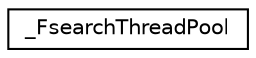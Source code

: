 digraph "类继承关系图"
{
  edge [fontname="Helvetica",fontsize="10",labelfontname="Helvetica",labelfontsize="10"];
  node [fontname="Helvetica",fontsize="10",shape=record];
  rankdir="LR";
  Node0 [label="_FsearchThreadPool",height=0.2,width=0.4,color="black", fillcolor="white", style="filled",URL="$struct___fsearch_thread_pool.html"];
}
